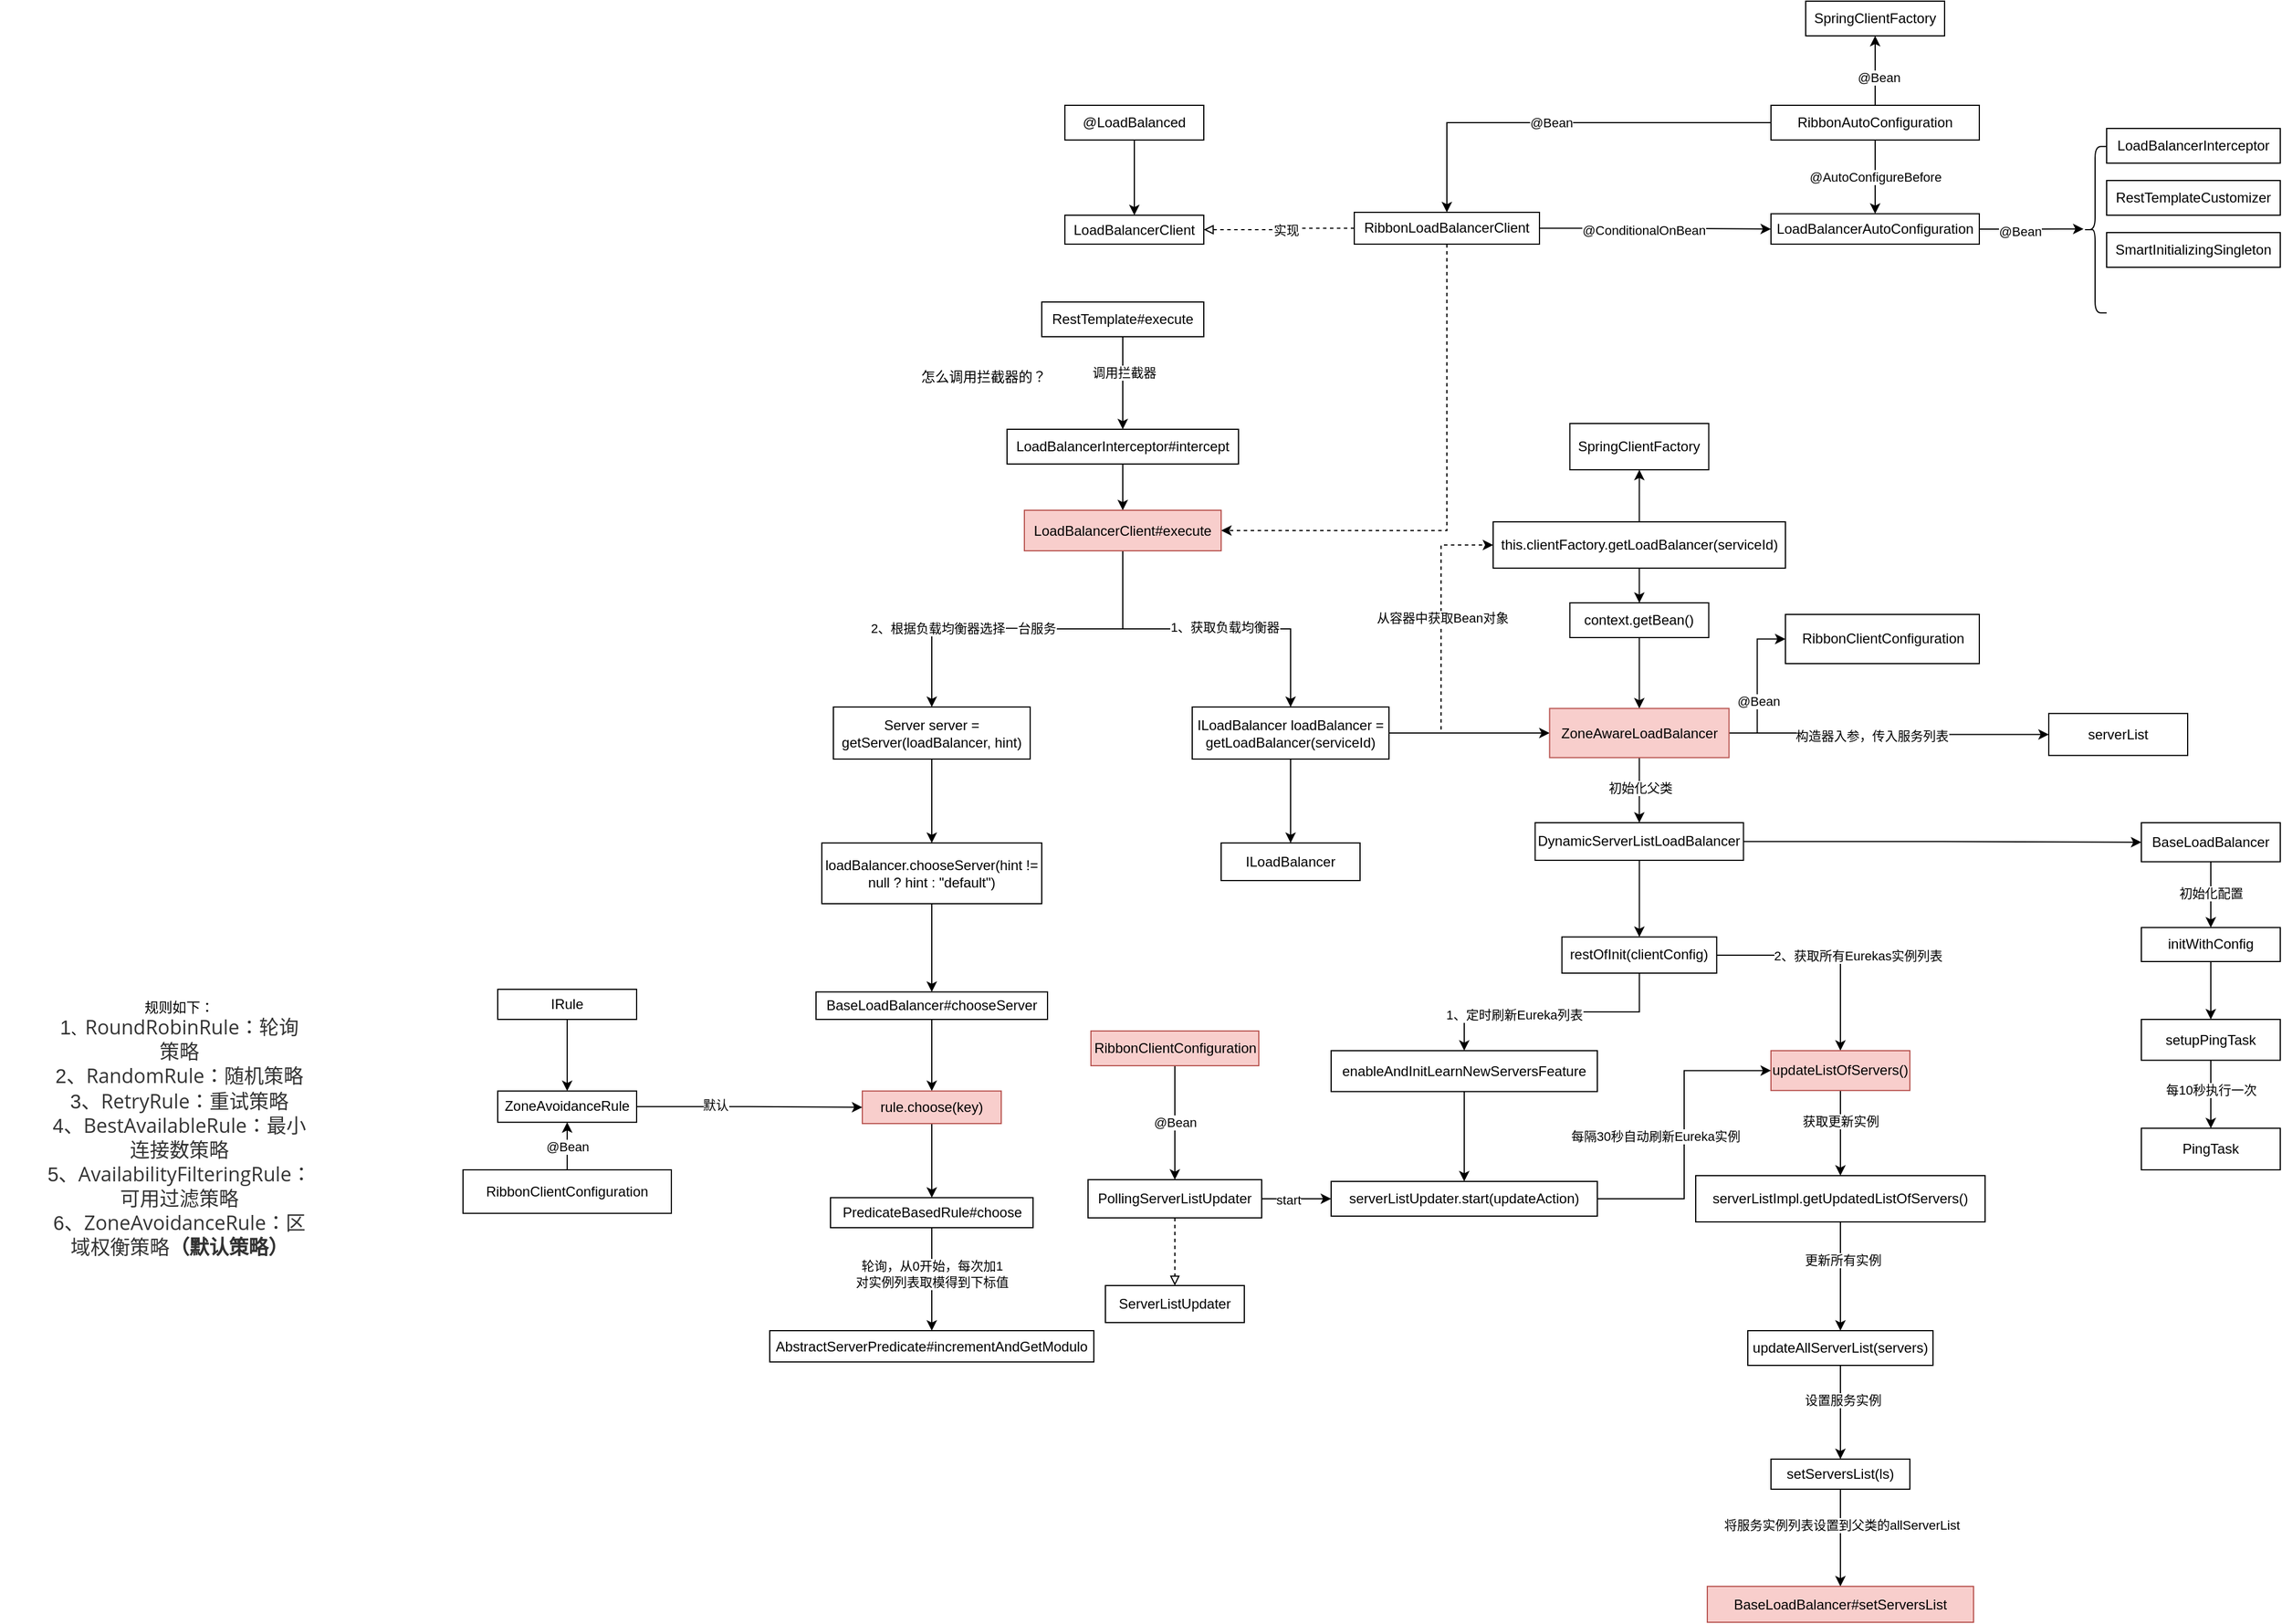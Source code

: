 <mxfile version="17.4.4" type="github">
  <diagram id="Ss-zLGsGptUb900ayheI" name="第 1 页">
    <mxGraphModel dx="1609" dy="436" grid="1" gridSize="10" guides="1" tooltips="1" connect="1" arrows="1" fold="1" page="1" pageScale="1" pageWidth="827" pageHeight="1169" math="0" shadow="0">
      <root>
        <mxCell id="0" />
        <mxCell id="1" parent="0" />
        <mxCell id="xXIZn4CpnWQ5mHO0k7mb-3" value="" style="edgeStyle=orthogonalEdgeStyle;rounded=0;orthogonalLoop=1;jettySize=auto;html=1;" edge="1" parent="1" source="xXIZn4CpnWQ5mHO0k7mb-1" target="xXIZn4CpnWQ5mHO0k7mb-2">
          <mxGeometry relative="1" as="geometry" />
        </mxCell>
        <mxCell id="xXIZn4CpnWQ5mHO0k7mb-1" value="@LoadBalanced" style="rounded=0;whiteSpace=wrap;html=1;" vertex="1" parent="1">
          <mxGeometry x="120" y="110" width="120" height="30" as="geometry" />
        </mxCell>
        <mxCell id="xXIZn4CpnWQ5mHO0k7mb-2" value="LoadBalancerClient" style="whiteSpace=wrap;html=1;rounded=0;" vertex="1" parent="1">
          <mxGeometry x="120" y="205" width="120" height="25" as="geometry" />
        </mxCell>
        <mxCell id="xXIZn4CpnWQ5mHO0k7mb-7" style="edgeStyle=orthogonalEdgeStyle;rounded=0;orthogonalLoop=1;jettySize=auto;html=1;entryX=1;entryY=0.5;entryDx=0;entryDy=0;endArrow=block;endFill=0;dashed=1;" edge="1" parent="1" source="xXIZn4CpnWQ5mHO0k7mb-5" target="xXIZn4CpnWQ5mHO0k7mb-2">
          <mxGeometry relative="1" as="geometry" />
        </mxCell>
        <mxCell id="xXIZn4CpnWQ5mHO0k7mb-10" value="实现" style="edgeLabel;html=1;align=center;verticalAlign=middle;resizable=0;points=[];" vertex="1" connectable="0" parent="xXIZn4CpnWQ5mHO0k7mb-7">
          <mxGeometry x="0.236" relative="1" as="geometry">
            <mxPoint x="20" as="offset" />
          </mxGeometry>
        </mxCell>
        <mxCell id="xXIZn4CpnWQ5mHO0k7mb-18" style="edgeStyle=orthogonalEdgeStyle;rounded=0;orthogonalLoop=1;jettySize=auto;html=1;endArrow=classic;endFill=1;" edge="1" parent="1" source="xXIZn4CpnWQ5mHO0k7mb-5" target="xXIZn4CpnWQ5mHO0k7mb-11">
          <mxGeometry relative="1" as="geometry" />
        </mxCell>
        <mxCell id="xXIZn4CpnWQ5mHO0k7mb-20" value="@ConditionalOnBean" style="edgeLabel;html=1;align=center;verticalAlign=middle;resizable=0;points=[];" vertex="1" connectable="0" parent="xXIZn4CpnWQ5mHO0k7mb-18">
          <mxGeometry x="-0.306" y="-1" relative="1" as="geometry">
            <mxPoint x="20" as="offset" />
          </mxGeometry>
        </mxCell>
        <mxCell id="xXIZn4CpnWQ5mHO0k7mb-37" style="edgeStyle=orthogonalEdgeStyle;rounded=0;orthogonalLoop=1;jettySize=auto;html=1;entryX=1;entryY=0.5;entryDx=0;entryDy=0;endArrow=classic;endFill=1;exitX=0.5;exitY=1;exitDx=0;exitDy=0;dashed=1;" edge="1" parent="1" source="xXIZn4CpnWQ5mHO0k7mb-5" target="xXIZn4CpnWQ5mHO0k7mb-35">
          <mxGeometry relative="1" as="geometry" />
        </mxCell>
        <mxCell id="xXIZn4CpnWQ5mHO0k7mb-5" value="RibbonLoadBalancerClient" style="whiteSpace=wrap;html=1;rounded=0;" vertex="1" parent="1">
          <mxGeometry x="370" y="202.5" width="160" height="27.5" as="geometry" />
        </mxCell>
        <mxCell id="xXIZn4CpnWQ5mHO0k7mb-9" style="edgeStyle=orthogonalEdgeStyle;rounded=0;orthogonalLoop=1;jettySize=auto;html=1;entryX=0.5;entryY=0;entryDx=0;entryDy=0;endArrow=classic;endFill=1;" edge="1" parent="1" source="xXIZn4CpnWQ5mHO0k7mb-8" target="xXIZn4CpnWQ5mHO0k7mb-5">
          <mxGeometry relative="1" as="geometry" />
        </mxCell>
        <mxCell id="xXIZn4CpnWQ5mHO0k7mb-17" value="@Bean" style="edgeLabel;html=1;align=center;verticalAlign=middle;resizable=0;points=[];" vertex="1" connectable="0" parent="xXIZn4CpnWQ5mHO0k7mb-9">
          <mxGeometry x="0.062" relative="1" as="geometry">
            <mxPoint as="offset" />
          </mxGeometry>
        </mxCell>
        <mxCell id="xXIZn4CpnWQ5mHO0k7mb-12" value="" style="edgeStyle=orthogonalEdgeStyle;rounded=0;orthogonalLoop=1;jettySize=auto;html=1;endArrow=classic;endFill=1;" edge="1" parent="1" source="xXIZn4CpnWQ5mHO0k7mb-8" target="xXIZn4CpnWQ5mHO0k7mb-11">
          <mxGeometry relative="1" as="geometry" />
        </mxCell>
        <mxCell id="xXIZn4CpnWQ5mHO0k7mb-16" value="@AutoConfigureBefore" style="edgeLabel;html=1;align=center;verticalAlign=middle;resizable=0;points=[];" vertex="1" connectable="0" parent="xXIZn4CpnWQ5mHO0k7mb-12">
          <mxGeometry x="-0.374" y="1" relative="1" as="geometry">
            <mxPoint x="-1" y="12" as="offset" />
          </mxGeometry>
        </mxCell>
        <mxCell id="xXIZn4CpnWQ5mHO0k7mb-14" value="" style="edgeStyle=orthogonalEdgeStyle;rounded=0;orthogonalLoop=1;jettySize=auto;html=1;endArrow=classic;endFill=1;" edge="1" parent="1" source="xXIZn4CpnWQ5mHO0k7mb-8" target="xXIZn4CpnWQ5mHO0k7mb-13">
          <mxGeometry relative="1" as="geometry" />
        </mxCell>
        <mxCell id="xXIZn4CpnWQ5mHO0k7mb-15" value="@Bean" style="edgeLabel;html=1;align=center;verticalAlign=middle;resizable=0;points=[];" vertex="1" connectable="0" parent="xXIZn4CpnWQ5mHO0k7mb-14">
          <mxGeometry x="-0.208" y="-3" relative="1" as="geometry">
            <mxPoint as="offset" />
          </mxGeometry>
        </mxCell>
        <mxCell id="xXIZn4CpnWQ5mHO0k7mb-8" value="RibbonAutoConfiguration" style="rounded=0;whiteSpace=wrap;html=1;" vertex="1" parent="1">
          <mxGeometry x="730" y="110" width="180" height="30" as="geometry" />
        </mxCell>
        <mxCell id="xXIZn4CpnWQ5mHO0k7mb-22" value="" style="edgeStyle=orthogonalEdgeStyle;rounded=0;orthogonalLoop=1;jettySize=auto;html=1;endArrow=classic;endFill=1;" edge="1" parent="1" source="xXIZn4CpnWQ5mHO0k7mb-11">
          <mxGeometry relative="1" as="geometry">
            <mxPoint x="1000" y="216.9" as="targetPoint" />
          </mxGeometry>
        </mxCell>
        <mxCell id="xXIZn4CpnWQ5mHO0k7mb-23" value="@Bean" style="edgeLabel;html=1;align=center;verticalAlign=middle;resizable=0;points=[];" vertex="1" connectable="0" parent="xXIZn4CpnWQ5mHO0k7mb-22">
          <mxGeometry x="-0.23" y="-2" relative="1" as="geometry">
            <mxPoint as="offset" />
          </mxGeometry>
        </mxCell>
        <mxCell id="xXIZn4CpnWQ5mHO0k7mb-11" value="LoadBalancerAutoConfiguration" style="whiteSpace=wrap;html=1;rounded=0;" vertex="1" parent="1">
          <mxGeometry x="730" y="203.75" width="180" height="26.25" as="geometry" />
        </mxCell>
        <mxCell id="xXIZn4CpnWQ5mHO0k7mb-13" value="SpringClientFactory" style="whiteSpace=wrap;html=1;rounded=0;" vertex="1" parent="1">
          <mxGeometry x="760" y="20" width="120" height="30" as="geometry" />
        </mxCell>
        <mxCell id="xXIZn4CpnWQ5mHO0k7mb-19" style="edgeStyle=orthogonalEdgeStyle;rounded=0;orthogonalLoop=1;jettySize=auto;html=1;exitX=0.5;exitY=1;exitDx=0;exitDy=0;endArrow=classic;endFill=1;" edge="1" parent="1" source="xXIZn4CpnWQ5mHO0k7mb-11" target="xXIZn4CpnWQ5mHO0k7mb-11">
          <mxGeometry relative="1" as="geometry" />
        </mxCell>
        <mxCell id="xXIZn4CpnWQ5mHO0k7mb-26" value="" style="shape=curlyBracket;whiteSpace=wrap;html=1;rounded=1;" vertex="1" parent="1">
          <mxGeometry x="1000" y="145.63" width="20" height="143.75" as="geometry" />
        </mxCell>
        <mxCell id="xXIZn4CpnWQ5mHO0k7mb-27" value="LoadBalancerInterceptor" style="rounded=0;whiteSpace=wrap;html=1;" vertex="1" parent="1">
          <mxGeometry x="1020" y="130" width="150" height="30" as="geometry" />
        </mxCell>
        <mxCell id="xXIZn4CpnWQ5mHO0k7mb-28" value="RestTemplateCustomizer" style="rounded=0;whiteSpace=wrap;html=1;" vertex="1" parent="1">
          <mxGeometry x="1020" y="175" width="150" height="30" as="geometry" />
        </mxCell>
        <mxCell id="xXIZn4CpnWQ5mHO0k7mb-29" value="SmartInitializingSingleton" style="rounded=0;whiteSpace=wrap;html=1;" vertex="1" parent="1">
          <mxGeometry x="1020" y="220" width="150" height="30" as="geometry" />
        </mxCell>
        <mxCell id="xXIZn4CpnWQ5mHO0k7mb-36" value="" style="edgeStyle=orthogonalEdgeStyle;rounded=0;orthogonalLoop=1;jettySize=auto;html=1;endArrow=classic;endFill=1;" edge="1" parent="1" source="xXIZn4CpnWQ5mHO0k7mb-30" target="xXIZn4CpnWQ5mHO0k7mb-35">
          <mxGeometry relative="1" as="geometry" />
        </mxCell>
        <mxCell id="xXIZn4CpnWQ5mHO0k7mb-30" value="LoadBalancerInterceptor#intercept" style="rounded=0;whiteSpace=wrap;html=1;" vertex="1" parent="1">
          <mxGeometry x="70" y="390" width="200" height="30" as="geometry" />
        </mxCell>
        <mxCell id="xXIZn4CpnWQ5mHO0k7mb-32" style="edgeStyle=orthogonalEdgeStyle;rounded=0;orthogonalLoop=1;jettySize=auto;html=1;entryX=0.5;entryY=0;entryDx=0;entryDy=0;endArrow=classic;endFill=1;" edge="1" parent="1" source="xXIZn4CpnWQ5mHO0k7mb-31" target="xXIZn4CpnWQ5mHO0k7mb-30">
          <mxGeometry relative="1" as="geometry" />
        </mxCell>
        <mxCell id="xXIZn4CpnWQ5mHO0k7mb-33" value="调用拦截器" style="edgeLabel;html=1;align=center;verticalAlign=middle;resizable=0;points=[];" vertex="1" connectable="0" parent="xXIZn4CpnWQ5mHO0k7mb-32">
          <mxGeometry x="-0.233" y="1" relative="1" as="geometry">
            <mxPoint as="offset" />
          </mxGeometry>
        </mxCell>
        <mxCell id="xXIZn4CpnWQ5mHO0k7mb-31" value="RestTemplate#execute" style="rounded=0;whiteSpace=wrap;html=1;" vertex="1" parent="1">
          <mxGeometry x="100" y="280" width="140" height="30" as="geometry" />
        </mxCell>
        <mxCell id="xXIZn4CpnWQ5mHO0k7mb-34" value="怎么调用拦截器的？" style="text;html=1;strokeColor=none;fillColor=none;align=center;verticalAlign=middle;whiteSpace=wrap;rounded=0;" vertex="1" parent="1">
          <mxGeometry x="-10" y="330" width="120" height="30" as="geometry" />
        </mxCell>
        <mxCell id="xXIZn4CpnWQ5mHO0k7mb-39" value="" style="edgeStyle=orthogonalEdgeStyle;rounded=0;orthogonalLoop=1;jettySize=auto;html=1;endArrow=classic;endFill=1;" edge="1" parent="1" source="xXIZn4CpnWQ5mHO0k7mb-35" target="xXIZn4CpnWQ5mHO0k7mb-38">
          <mxGeometry relative="1" as="geometry" />
        </mxCell>
        <mxCell id="xXIZn4CpnWQ5mHO0k7mb-42" value="1、获取负载均衡器" style="edgeLabel;html=1;align=center;verticalAlign=middle;resizable=0;points=[];" vertex="1" connectable="0" parent="xXIZn4CpnWQ5mHO0k7mb-39">
          <mxGeometry x="0.111" y="2" relative="1" as="geometry">
            <mxPoint as="offset" />
          </mxGeometry>
        </mxCell>
        <mxCell id="xXIZn4CpnWQ5mHO0k7mb-41" value="" style="edgeStyle=orthogonalEdgeStyle;rounded=0;orthogonalLoop=1;jettySize=auto;html=1;endArrow=classic;endFill=1;" edge="1" parent="1" source="xXIZn4CpnWQ5mHO0k7mb-35" target="xXIZn4CpnWQ5mHO0k7mb-40">
          <mxGeometry relative="1" as="geometry" />
        </mxCell>
        <mxCell id="xXIZn4CpnWQ5mHO0k7mb-43" value="2、根据负载均衡器选择一台服务" style="edgeLabel;html=1;align=center;verticalAlign=middle;resizable=0;points=[];" vertex="1" connectable="0" parent="xXIZn4CpnWQ5mHO0k7mb-41">
          <mxGeometry x="0.374" y="-1" relative="1" as="geometry">
            <mxPoint as="offset" />
          </mxGeometry>
        </mxCell>
        <mxCell id="xXIZn4CpnWQ5mHO0k7mb-35" value="LoadBalancerClient#execute" style="whiteSpace=wrap;html=1;rounded=0;fillColor=#f8cecc;strokeColor=#b85450;" vertex="1" parent="1">
          <mxGeometry x="85" y="460" width="170" height="35" as="geometry" />
        </mxCell>
        <mxCell id="xXIZn4CpnWQ5mHO0k7mb-66" value="" style="edgeStyle=orthogonalEdgeStyle;rounded=0;orthogonalLoop=1;jettySize=auto;html=1;endArrow=classic;endFill=1;" edge="1" parent="1" source="xXIZn4CpnWQ5mHO0k7mb-38" target="xXIZn4CpnWQ5mHO0k7mb-65">
          <mxGeometry relative="1" as="geometry" />
        </mxCell>
        <mxCell id="xXIZn4CpnWQ5mHO0k7mb-68" value="" style="edgeStyle=orthogonalEdgeStyle;rounded=0;orthogonalLoop=1;jettySize=auto;html=1;endArrow=classic;endFill=1;" edge="1" parent="1" source="xXIZn4CpnWQ5mHO0k7mb-38" target="xXIZn4CpnWQ5mHO0k7mb-67">
          <mxGeometry relative="1" as="geometry" />
        </mxCell>
        <mxCell id="xXIZn4CpnWQ5mHO0k7mb-76" style="edgeStyle=orthogonalEdgeStyle;rounded=0;orthogonalLoop=1;jettySize=auto;html=1;entryX=0;entryY=0.5;entryDx=0;entryDy=0;endArrow=classic;endFill=1;dashed=1;" edge="1" parent="1" source="xXIZn4CpnWQ5mHO0k7mb-38" target="xXIZn4CpnWQ5mHO0k7mb-72">
          <mxGeometry relative="1" as="geometry" />
        </mxCell>
        <mxCell id="xXIZn4CpnWQ5mHO0k7mb-77" value="从容器中获取Bean对象" style="edgeLabel;html=1;align=center;verticalAlign=middle;resizable=0;points=[];" vertex="1" connectable="0" parent="xXIZn4CpnWQ5mHO0k7mb-76">
          <mxGeometry x="0.147" y="-1" relative="1" as="geometry">
            <mxPoint as="offset" />
          </mxGeometry>
        </mxCell>
        <mxCell id="xXIZn4CpnWQ5mHO0k7mb-38" value="ILoadBalancer loadBalancer = getLoadBalancer(serviceId)" style="whiteSpace=wrap;html=1;rounded=0;" vertex="1" parent="1">
          <mxGeometry x="230" y="630" width="170" height="45" as="geometry" />
        </mxCell>
        <mxCell id="xXIZn4CpnWQ5mHO0k7mb-45" value="" style="edgeStyle=orthogonalEdgeStyle;rounded=0;orthogonalLoop=1;jettySize=auto;html=1;endArrow=classic;endFill=1;" edge="1" parent="1" source="xXIZn4CpnWQ5mHO0k7mb-40" target="xXIZn4CpnWQ5mHO0k7mb-44">
          <mxGeometry relative="1" as="geometry" />
        </mxCell>
        <mxCell id="xXIZn4CpnWQ5mHO0k7mb-40" value="Server server = getServer(loadBalancer, hint)" style="whiteSpace=wrap;html=1;rounded=0;" vertex="1" parent="1">
          <mxGeometry x="-80" y="630" width="170" height="45" as="geometry" />
        </mxCell>
        <mxCell id="xXIZn4CpnWQ5mHO0k7mb-47" value="" style="edgeStyle=orthogonalEdgeStyle;rounded=0;orthogonalLoop=1;jettySize=auto;html=1;endArrow=classic;endFill=1;" edge="1" parent="1" source="xXIZn4CpnWQ5mHO0k7mb-44" target="xXIZn4CpnWQ5mHO0k7mb-46">
          <mxGeometry relative="1" as="geometry" />
        </mxCell>
        <mxCell id="xXIZn4CpnWQ5mHO0k7mb-44" value="loadBalancer.chooseServer(hint != null ? hint : &quot;default&quot;)" style="whiteSpace=wrap;html=1;rounded=0;" vertex="1" parent="1">
          <mxGeometry x="-90" y="747.5" width="190" height="52.5" as="geometry" />
        </mxCell>
        <mxCell id="xXIZn4CpnWQ5mHO0k7mb-49" value="" style="edgeStyle=orthogonalEdgeStyle;rounded=0;orthogonalLoop=1;jettySize=auto;html=1;endArrow=classic;endFill=1;" edge="1" parent="1" source="xXIZn4CpnWQ5mHO0k7mb-46" target="xXIZn4CpnWQ5mHO0k7mb-48">
          <mxGeometry relative="1" as="geometry" />
        </mxCell>
        <mxCell id="xXIZn4CpnWQ5mHO0k7mb-46" value="BaseLoadBalancer#chooseServer" style="whiteSpace=wrap;html=1;rounded=0;" vertex="1" parent="1">
          <mxGeometry x="-95" y="876.25" width="200" height="23.75" as="geometry" />
        </mxCell>
        <mxCell id="xXIZn4CpnWQ5mHO0k7mb-54" value="" style="edgeStyle=orthogonalEdgeStyle;rounded=0;orthogonalLoop=1;jettySize=auto;html=1;endArrow=classic;endFill=1;" edge="1" parent="1" source="xXIZn4CpnWQ5mHO0k7mb-48" target="xXIZn4CpnWQ5mHO0k7mb-53">
          <mxGeometry relative="1" as="geometry" />
        </mxCell>
        <mxCell id="xXIZn4CpnWQ5mHO0k7mb-48" value="rule.choose(key)" style="whiteSpace=wrap;html=1;rounded=0;fillColor=#f8cecc;strokeColor=#b85450;" vertex="1" parent="1">
          <mxGeometry x="-55" y="961.88" width="120" height="28.13" as="geometry" />
        </mxCell>
        <mxCell id="xXIZn4CpnWQ5mHO0k7mb-52" value="" style="edgeStyle=orthogonalEdgeStyle;rounded=0;orthogonalLoop=1;jettySize=auto;html=1;endArrow=classic;endFill=1;" edge="1" parent="1" source="xXIZn4CpnWQ5mHO0k7mb-50" target="xXIZn4CpnWQ5mHO0k7mb-51">
          <mxGeometry relative="1" as="geometry" />
        </mxCell>
        <mxCell id="xXIZn4CpnWQ5mHO0k7mb-50" value="IRule" style="rounded=0;whiteSpace=wrap;html=1;" vertex="1" parent="1">
          <mxGeometry x="-370" y="874" width="120" height="26" as="geometry" />
        </mxCell>
        <mxCell id="xXIZn4CpnWQ5mHO0k7mb-55" style="edgeStyle=orthogonalEdgeStyle;rounded=0;orthogonalLoop=1;jettySize=auto;html=1;entryX=0;entryY=0.5;entryDx=0;entryDy=0;endArrow=classic;endFill=1;" edge="1" parent="1" source="xXIZn4CpnWQ5mHO0k7mb-51" target="xXIZn4CpnWQ5mHO0k7mb-48">
          <mxGeometry relative="1" as="geometry" />
        </mxCell>
        <mxCell id="xXIZn4CpnWQ5mHO0k7mb-60" value="默认" style="edgeLabel;html=1;align=center;verticalAlign=middle;resizable=0;points=[];" vertex="1" connectable="0" parent="xXIZn4CpnWQ5mHO0k7mb-55">
          <mxGeometry x="-0.308" y="2" relative="1" as="geometry">
            <mxPoint as="offset" />
          </mxGeometry>
        </mxCell>
        <mxCell id="xXIZn4CpnWQ5mHO0k7mb-51" value="ZoneAvoidanceRule" style="whiteSpace=wrap;html=1;rounded=0;" vertex="1" parent="1">
          <mxGeometry x="-370" y="961.88" width="120" height="27" as="geometry" />
        </mxCell>
        <mxCell id="xXIZn4CpnWQ5mHO0k7mb-62" value="" style="edgeStyle=orthogonalEdgeStyle;rounded=0;orthogonalLoop=1;jettySize=auto;html=1;endArrow=classic;endFill=1;" edge="1" parent="1" source="xXIZn4CpnWQ5mHO0k7mb-53" target="xXIZn4CpnWQ5mHO0k7mb-61">
          <mxGeometry relative="1" as="geometry" />
        </mxCell>
        <mxCell id="xXIZn4CpnWQ5mHO0k7mb-63" value="轮询，从0开始，每次加1&lt;br&gt;对实例列表取模得到下标值" style="edgeLabel;html=1;align=center;verticalAlign=middle;resizable=0;points=[];" vertex="1" connectable="0" parent="xXIZn4CpnWQ5mHO0k7mb-62">
          <mxGeometry x="-0.266" relative="1" as="geometry">
            <mxPoint y="7" as="offset" />
          </mxGeometry>
        </mxCell>
        <mxCell id="xXIZn4CpnWQ5mHO0k7mb-53" value="PredicateBasedRule#choose" style="whiteSpace=wrap;html=1;rounded=0;" vertex="1" parent="1">
          <mxGeometry x="-82.5" y="1054.08" width="175" height="25.92" as="geometry" />
        </mxCell>
        <mxCell id="xXIZn4CpnWQ5mHO0k7mb-58" style="edgeStyle=orthogonalEdgeStyle;rounded=0;orthogonalLoop=1;jettySize=auto;html=1;entryX=0.5;entryY=1;entryDx=0;entryDy=0;endArrow=classic;endFill=1;" edge="1" parent="1" source="xXIZn4CpnWQ5mHO0k7mb-56" target="xXIZn4CpnWQ5mHO0k7mb-51">
          <mxGeometry relative="1" as="geometry" />
        </mxCell>
        <mxCell id="xXIZn4CpnWQ5mHO0k7mb-59" value="@Bean" style="edgeLabel;html=1;align=center;verticalAlign=middle;resizable=0;points=[];" vertex="1" connectable="0" parent="xXIZn4CpnWQ5mHO0k7mb-58">
          <mxGeometry x="0.284" y="1" relative="1" as="geometry">
            <mxPoint x="1" y="6" as="offset" />
          </mxGeometry>
        </mxCell>
        <mxCell id="xXIZn4CpnWQ5mHO0k7mb-56" value="RibbonClientConfiguration" style="whiteSpace=wrap;html=1;rounded=0;" vertex="1" parent="1">
          <mxGeometry x="-400" y="1030" width="180" height="37.62" as="geometry" />
        </mxCell>
        <mxCell id="xXIZn4CpnWQ5mHO0k7mb-61" value="AbstractServerPredicate#incrementAndGetModulo" style="whiteSpace=wrap;html=1;rounded=0;" vertex="1" parent="1">
          <mxGeometry x="-135" y="1169" width="280" height="27.04" as="geometry" />
        </mxCell>
        <mxCell id="xXIZn4CpnWQ5mHO0k7mb-64" value="规则如下：&lt;br&gt;&lt;font color=&quot;#333333&quot;&gt;&lt;span style=&quot;font-size: 17.084px&quot;&gt;1&lt;/span&gt;&lt;/font&gt;、&lt;span style=&quot;font-size: 12.813pt ; font-family: &amp;#34;open sans&amp;#34; ; color: rgb(51 , 51 , 51)&quot;&gt;RoundRobinRule&lt;/span&gt;&lt;span style=&quot;font-size: 12.813pt ; color: rgb(51 , 51 , 51)&quot;&gt;：轮询&lt;/span&gt;&lt;div&gt;&lt;span style=&quot;font-size: 12.813pt ; color: rgb(51 , 51 , 51)&quot;&gt;策略&lt;/span&gt;&lt;/div&gt;&lt;div&gt;&lt;span style=&quot;font-size: 12.813pt ; color: rgb(51 , 51 , 51)&quot;&gt;2、&lt;/span&gt;&lt;span style=&quot;font-size: 12.813pt ; font-family: &amp;#34;open sans&amp;#34; ; color: rgb(51 , 51 , 51)&quot;&gt;RandomRule&lt;/span&gt;&lt;span style=&quot;font-size: 12.813pt ; color: rgb(51 , 51 , 51)&quot;&gt;：随机策略&lt;/span&gt;&lt;/div&gt;&lt;div&gt;&lt;span style=&quot;font-size: 12.813pt ; color: rgb(51 , 51 , 51)&quot;&gt;3、&lt;/span&gt;&lt;span style=&quot;font-size: 12.813pt ; font-family: &amp;#34;open sans&amp;#34; ; color: rgb(51 , 51 , 51)&quot;&gt;RetryRule&lt;/span&gt;&lt;span style=&quot;font-size: 12.813pt ; color: rgb(51 , 51 , 51)&quot;&gt;：重试策略&lt;/span&gt;&lt;/div&gt;&lt;div&gt;&lt;span style=&quot;font-size: 12.813pt ; color: rgb(51 , 51 , 51)&quot;&gt;4、&lt;/span&gt;&lt;span style=&quot;font-size: 12.813pt ; font-family: &amp;#34;open sans&amp;#34; ; color: rgb(51 , 51 , 51)&quot;&gt;BestAvailableRule&lt;/span&gt;&lt;span style=&quot;font-size: 12.813pt ; color: rgb(51 , 51 , 51)&quot;&gt;：最⼩&lt;/span&gt;&lt;/div&gt;&lt;div&gt;&lt;span style=&quot;font-size: 12.813pt ; color: rgb(51 , 51 , 51)&quot;&gt;连接数策略&lt;/span&gt;&lt;/div&gt;&lt;div&gt;&lt;span style=&quot;font-size: 12.813pt ; color: rgb(51 , 51 , 51)&quot;&gt;5、&lt;/span&gt;&lt;span style=&quot;font-size: 12.813pt ; font-family: &amp;#34;open sans&amp;#34; ; color: rgb(51 , 51 , 51)&quot;&gt;AvailabilityFilteringRule&lt;/span&gt;&lt;span style=&quot;font-size: 12.813pt ; color: rgb(51 , 51 , 51)&quot;&gt;：&lt;/span&gt;&lt;/div&gt;&lt;div&gt;&lt;span style=&quot;font-size: 12.813pt ; color: rgb(51 , 51 , 51)&quot;&gt;可⽤过滤策略&lt;/span&gt;&lt;/div&gt;&lt;div&gt;&lt;span style=&quot;font-size: 12.813pt ; color: rgb(51 , 51 , 51)&quot;&gt;6、&lt;/span&gt;&lt;span style=&quot;font-size: 12.813pt ; font-family: &amp;#34;open sans&amp;#34; ; color: rgb(51 , 51 , 51)&quot;&gt;ZoneAvoidanceRule&lt;/span&gt;&lt;span style=&quot;font-size: 12.813pt ; color: rgb(51 , 51 , 51)&quot;&gt;：区&lt;/span&gt;&lt;/div&gt;&lt;div&gt;&lt;span style=&quot;font-size: 12.813pt ; color: rgb(51 , 51 , 51)&quot;&gt;域权衡策略&lt;/span&gt;&lt;span style=&quot;font-size: 12.813pt ; color: rgb(51 , 51 , 51) ; font-weight: bold&quot;&gt;（默认策略）&lt;/span&gt;&lt;/div&gt;" style="text;html=1;strokeColor=none;fillColor=none;align=center;verticalAlign=middle;whiteSpace=wrap;rounded=0;" vertex="1" parent="1">
          <mxGeometry x="-800" y="850" width="310" height="290" as="geometry" />
        </mxCell>
        <mxCell id="xXIZn4CpnWQ5mHO0k7mb-65" value="&lt;span&gt;ILoadBalancer&lt;/span&gt;" style="whiteSpace=wrap;html=1;rounded=0;" vertex="1" parent="1">
          <mxGeometry x="255" y="747.5" width="120" height="32.5" as="geometry" />
        </mxCell>
        <mxCell id="xXIZn4CpnWQ5mHO0k7mb-70" value="" style="edgeStyle=orthogonalEdgeStyle;rounded=0;orthogonalLoop=1;jettySize=auto;html=1;endArrow=classic;endFill=1;entryX=0;entryY=0.5;entryDx=0;entryDy=0;" edge="1" parent="1" source="xXIZn4CpnWQ5mHO0k7mb-67" target="xXIZn4CpnWQ5mHO0k7mb-69">
          <mxGeometry relative="1" as="geometry" />
        </mxCell>
        <mxCell id="xXIZn4CpnWQ5mHO0k7mb-71" value="@Bean" style="edgeLabel;html=1;align=center;verticalAlign=middle;resizable=0;points=[];" vertex="1" connectable="0" parent="xXIZn4CpnWQ5mHO0k7mb-70">
          <mxGeometry x="-0.186" y="-1" relative="1" as="geometry">
            <mxPoint y="1" as="offset" />
          </mxGeometry>
        </mxCell>
        <mxCell id="xXIZn4CpnWQ5mHO0k7mb-82" value="" style="edgeStyle=orthogonalEdgeStyle;rounded=0;orthogonalLoop=1;jettySize=auto;html=1;endArrow=classic;endFill=1;" edge="1" parent="1" source="xXIZn4CpnWQ5mHO0k7mb-67" target="xXIZn4CpnWQ5mHO0k7mb-81">
          <mxGeometry relative="1" as="geometry" />
        </mxCell>
        <mxCell id="xXIZn4CpnWQ5mHO0k7mb-83" value="构造器入参，传入服务列表" style="edgeLabel;html=1;align=center;verticalAlign=middle;resizable=0;points=[];" vertex="1" connectable="0" parent="xXIZn4CpnWQ5mHO0k7mb-82">
          <mxGeometry x="-0.116" y="-2" relative="1" as="geometry">
            <mxPoint as="offset" />
          </mxGeometry>
        </mxCell>
        <mxCell id="xXIZn4CpnWQ5mHO0k7mb-85" value="" style="edgeStyle=orthogonalEdgeStyle;rounded=0;orthogonalLoop=1;jettySize=auto;html=1;endArrow=classic;endFill=1;" edge="1" parent="1" source="xXIZn4CpnWQ5mHO0k7mb-67" target="xXIZn4CpnWQ5mHO0k7mb-84">
          <mxGeometry relative="1" as="geometry" />
        </mxCell>
        <mxCell id="xXIZn4CpnWQ5mHO0k7mb-86" value="初始化父类" style="edgeLabel;html=1;align=center;verticalAlign=middle;resizable=0;points=[];" vertex="1" connectable="0" parent="xXIZn4CpnWQ5mHO0k7mb-85">
          <mxGeometry x="-0.314" relative="1" as="geometry">
            <mxPoint y="6" as="offset" />
          </mxGeometry>
        </mxCell>
        <mxCell id="xXIZn4CpnWQ5mHO0k7mb-67" value="ZoneAwareLoadBalancer" style="whiteSpace=wrap;html=1;rounded=0;fillColor=#f8cecc;strokeColor=#b85450;" vertex="1" parent="1">
          <mxGeometry x="538.75" y="631.25" width="155" height="42.5" as="geometry" />
        </mxCell>
        <mxCell id="xXIZn4CpnWQ5mHO0k7mb-69" value="RibbonClientConfiguration" style="whiteSpace=wrap;html=1;rounded=0;" vertex="1" parent="1">
          <mxGeometry x="742.5" y="550" width="167.5" height="42.5" as="geometry" />
        </mxCell>
        <mxCell id="xXIZn4CpnWQ5mHO0k7mb-75" value="" style="edgeStyle=orthogonalEdgeStyle;rounded=0;orthogonalLoop=1;jettySize=auto;html=1;endArrow=classic;endFill=1;" edge="1" parent="1" source="xXIZn4CpnWQ5mHO0k7mb-72" target="xXIZn4CpnWQ5mHO0k7mb-74">
          <mxGeometry relative="1" as="geometry" />
        </mxCell>
        <mxCell id="xXIZn4CpnWQ5mHO0k7mb-79" value="" style="edgeStyle=orthogonalEdgeStyle;rounded=0;orthogonalLoop=1;jettySize=auto;html=1;endArrow=classic;endFill=1;" edge="1" parent="1" source="xXIZn4CpnWQ5mHO0k7mb-72" target="xXIZn4CpnWQ5mHO0k7mb-78">
          <mxGeometry relative="1" as="geometry" />
        </mxCell>
        <mxCell id="xXIZn4CpnWQ5mHO0k7mb-72" value="this.clientFactory.getLoadBalancer(serviceId)" style="whiteSpace=wrap;html=1;rounded=0;" vertex="1" parent="1">
          <mxGeometry x="490" y="470" width="252.5" height="40" as="geometry" />
        </mxCell>
        <mxCell id="xXIZn4CpnWQ5mHO0k7mb-74" value="SpringClientFactory" style="whiteSpace=wrap;html=1;rounded=0;" vertex="1" parent="1">
          <mxGeometry x="556.25" y="385" width="120" height="40" as="geometry" />
        </mxCell>
        <mxCell id="xXIZn4CpnWQ5mHO0k7mb-80" style="edgeStyle=orthogonalEdgeStyle;rounded=0;orthogonalLoop=1;jettySize=auto;html=1;entryX=0.5;entryY=0;entryDx=0;entryDy=0;endArrow=classic;endFill=1;" edge="1" parent="1" source="xXIZn4CpnWQ5mHO0k7mb-78" target="xXIZn4CpnWQ5mHO0k7mb-67">
          <mxGeometry relative="1" as="geometry" />
        </mxCell>
        <mxCell id="xXIZn4CpnWQ5mHO0k7mb-78" value="context.getBean()" style="whiteSpace=wrap;html=1;rounded=0;" vertex="1" parent="1">
          <mxGeometry x="556.25" y="540" width="120" height="30" as="geometry" />
        </mxCell>
        <mxCell id="xXIZn4CpnWQ5mHO0k7mb-81" value="serverList" style="whiteSpace=wrap;html=1;rounded=0;" vertex="1" parent="1">
          <mxGeometry x="970" y="635.62" width="120" height="36.25" as="geometry" />
        </mxCell>
        <mxCell id="xXIZn4CpnWQ5mHO0k7mb-88" value="" style="edgeStyle=orthogonalEdgeStyle;rounded=0;orthogonalLoop=1;jettySize=auto;html=1;endArrow=classic;endFill=1;" edge="1" parent="1" source="xXIZn4CpnWQ5mHO0k7mb-84" target="xXIZn4CpnWQ5mHO0k7mb-87">
          <mxGeometry relative="1" as="geometry" />
        </mxCell>
        <mxCell id="xXIZn4CpnWQ5mHO0k7mb-90" value="" style="edgeStyle=orthogonalEdgeStyle;rounded=0;orthogonalLoop=1;jettySize=auto;html=1;endArrow=classic;endFill=1;" edge="1" parent="1" source="xXIZn4CpnWQ5mHO0k7mb-84" target="xXIZn4CpnWQ5mHO0k7mb-89">
          <mxGeometry relative="1" as="geometry" />
        </mxCell>
        <mxCell id="xXIZn4CpnWQ5mHO0k7mb-84" value="DynamicServerListLoadBalancer" style="whiteSpace=wrap;html=1;rounded=0;" vertex="1" parent="1">
          <mxGeometry x="526.25" y="730" width="180" height="32.5" as="geometry" />
        </mxCell>
        <mxCell id="xXIZn4CpnWQ5mHO0k7mb-124" value="" style="edgeStyle=orthogonalEdgeStyle;rounded=0;orthogonalLoop=1;jettySize=auto;html=1;endArrow=classic;endFill=1;" edge="1" parent="1" source="xXIZn4CpnWQ5mHO0k7mb-87" target="xXIZn4CpnWQ5mHO0k7mb-123">
          <mxGeometry relative="1" as="geometry" />
        </mxCell>
        <mxCell id="xXIZn4CpnWQ5mHO0k7mb-125" value="初始化配置" style="edgeLabel;html=1;align=center;verticalAlign=middle;resizable=0;points=[];" vertex="1" connectable="0" parent="xXIZn4CpnWQ5mHO0k7mb-124">
          <mxGeometry x="-0.284" relative="1" as="geometry">
            <mxPoint y="6" as="offset" />
          </mxGeometry>
        </mxCell>
        <mxCell id="xXIZn4CpnWQ5mHO0k7mb-87" value="BaseLoadBalancer" style="whiteSpace=wrap;html=1;rounded=0;" vertex="1" parent="1">
          <mxGeometry x="1050" y="730" width="120" height="33.75" as="geometry" />
        </mxCell>
        <mxCell id="xXIZn4CpnWQ5mHO0k7mb-92" value="" style="edgeStyle=orthogonalEdgeStyle;rounded=0;orthogonalLoop=1;jettySize=auto;html=1;endArrow=classic;endFill=1;" edge="1" parent="1" source="xXIZn4CpnWQ5mHO0k7mb-89" target="xXIZn4CpnWQ5mHO0k7mb-91">
          <mxGeometry relative="1" as="geometry" />
        </mxCell>
        <mxCell id="xXIZn4CpnWQ5mHO0k7mb-96" value="2、获取所有Eurekas实例列表" style="edgeLabel;html=1;align=center;verticalAlign=middle;resizable=0;points=[];" vertex="1" connectable="0" parent="xXIZn4CpnWQ5mHO0k7mb-92">
          <mxGeometry x="-0.165" relative="1" as="geometry">
            <mxPoint x="43" as="offset" />
          </mxGeometry>
        </mxCell>
        <mxCell id="xXIZn4CpnWQ5mHO0k7mb-94" value="" style="edgeStyle=orthogonalEdgeStyle;rounded=0;orthogonalLoop=1;jettySize=auto;html=1;endArrow=classic;endFill=1;" edge="1" parent="1" source="xXIZn4CpnWQ5mHO0k7mb-89" target="xXIZn4CpnWQ5mHO0k7mb-93">
          <mxGeometry relative="1" as="geometry" />
        </mxCell>
        <mxCell id="xXIZn4CpnWQ5mHO0k7mb-95" value="1、定时刷新Eureka列表" style="edgeLabel;html=1;align=center;verticalAlign=middle;resizable=0;points=[];" vertex="1" connectable="0" parent="xXIZn4CpnWQ5mHO0k7mb-94">
          <mxGeometry x="0.303" y="2" relative="1" as="geometry">
            <mxPoint as="offset" />
          </mxGeometry>
        </mxCell>
        <mxCell id="xXIZn4CpnWQ5mHO0k7mb-89" value="restOfInit(clientConfig)" style="whiteSpace=wrap;html=1;rounded=0;" vertex="1" parent="1">
          <mxGeometry x="549.38" y="828.75" width="133.75" height="31.25" as="geometry" />
        </mxCell>
        <mxCell id="xXIZn4CpnWQ5mHO0k7mb-111" value="" style="edgeStyle=orthogonalEdgeStyle;rounded=0;orthogonalLoop=1;jettySize=auto;html=1;endArrow=classic;endFill=1;" edge="1" parent="1" source="xXIZn4CpnWQ5mHO0k7mb-91" target="xXIZn4CpnWQ5mHO0k7mb-110">
          <mxGeometry relative="1" as="geometry" />
        </mxCell>
        <mxCell id="xXIZn4CpnWQ5mHO0k7mb-115" value="获取更新实例" style="edgeLabel;html=1;align=center;verticalAlign=middle;resizable=0;points=[];" vertex="1" connectable="0" parent="xXIZn4CpnWQ5mHO0k7mb-111">
          <mxGeometry x="-0.275" relative="1" as="geometry">
            <mxPoint as="offset" />
          </mxGeometry>
        </mxCell>
        <mxCell id="xXIZn4CpnWQ5mHO0k7mb-91" value="updateListOfServers()" style="whiteSpace=wrap;html=1;rounded=0;fillColor=#f8cecc;strokeColor=#b85450;" vertex="1" parent="1">
          <mxGeometry x="730" y="927.04" width="120" height="34.38" as="geometry" />
        </mxCell>
        <mxCell id="xXIZn4CpnWQ5mHO0k7mb-98" value="" style="edgeStyle=orthogonalEdgeStyle;rounded=0;orthogonalLoop=1;jettySize=auto;html=1;endArrow=classic;endFill=1;" edge="1" parent="1" source="xXIZn4CpnWQ5mHO0k7mb-93" target="xXIZn4CpnWQ5mHO0k7mb-97">
          <mxGeometry relative="1" as="geometry" />
        </mxCell>
        <mxCell id="xXIZn4CpnWQ5mHO0k7mb-93" value="enableAndInitLearnNewServersFeature" style="whiteSpace=wrap;html=1;rounded=0;" vertex="1" parent="1">
          <mxGeometry x="350" y="927.04" width="230" height="35.3" as="geometry" />
        </mxCell>
        <mxCell id="xXIZn4CpnWQ5mHO0k7mb-108" style="edgeStyle=orthogonalEdgeStyle;rounded=0;orthogonalLoop=1;jettySize=auto;html=1;entryX=0;entryY=0.5;entryDx=0;entryDy=0;endArrow=classic;endFill=1;" edge="1" parent="1" source="xXIZn4CpnWQ5mHO0k7mb-97" target="xXIZn4CpnWQ5mHO0k7mb-91">
          <mxGeometry relative="1" as="geometry" />
        </mxCell>
        <mxCell id="xXIZn4CpnWQ5mHO0k7mb-109" value="每隔30秒自动刷新Eureka实例" style="edgeLabel;html=1;align=center;verticalAlign=middle;resizable=0;points=[];" vertex="1" connectable="0" parent="xXIZn4CpnWQ5mHO0k7mb-108">
          <mxGeometry x="-0.254" y="2" relative="1" as="geometry">
            <mxPoint x="-23" y="-32" as="offset" />
          </mxGeometry>
        </mxCell>
        <mxCell id="xXIZn4CpnWQ5mHO0k7mb-97" value="serverListUpdater.start(updateAction)" style="whiteSpace=wrap;html=1;rounded=0;" vertex="1" parent="1">
          <mxGeometry x="350" y="1040" width="230" height="30.01" as="geometry" />
        </mxCell>
        <mxCell id="xXIZn4CpnWQ5mHO0k7mb-100" style="edgeStyle=orthogonalEdgeStyle;rounded=0;orthogonalLoop=1;jettySize=auto;html=1;endArrow=classic;endFill=1;" edge="1" parent="1" source="xXIZn4CpnWQ5mHO0k7mb-99" target="xXIZn4CpnWQ5mHO0k7mb-97">
          <mxGeometry relative="1" as="geometry" />
        </mxCell>
        <mxCell id="xXIZn4CpnWQ5mHO0k7mb-101" value="start" style="edgeLabel;html=1;align=center;verticalAlign=middle;resizable=0;points=[];" vertex="1" connectable="0" parent="xXIZn4CpnWQ5mHO0k7mb-100">
          <mxGeometry x="-0.24" y="-1" relative="1" as="geometry">
            <mxPoint as="offset" />
          </mxGeometry>
        </mxCell>
        <mxCell id="xXIZn4CpnWQ5mHO0k7mb-103" value="" style="edgeStyle=orthogonalEdgeStyle;rounded=0;orthogonalLoop=1;jettySize=auto;html=1;endArrow=block;endFill=0;dashed=1;" edge="1" parent="1" source="xXIZn4CpnWQ5mHO0k7mb-99" target="xXIZn4CpnWQ5mHO0k7mb-102">
          <mxGeometry relative="1" as="geometry" />
        </mxCell>
        <mxCell id="xXIZn4CpnWQ5mHO0k7mb-99" value="PollingServerListUpdater" style="rounded=0;whiteSpace=wrap;html=1;" vertex="1" parent="1">
          <mxGeometry x="140" y="1038.51" width="150" height="33" as="geometry" />
        </mxCell>
        <mxCell id="xXIZn4CpnWQ5mHO0k7mb-102" value="ServerListUpdater" style="whiteSpace=wrap;html=1;rounded=0;" vertex="1" parent="1">
          <mxGeometry x="155" y="1130" width="120" height="31.99" as="geometry" />
        </mxCell>
        <mxCell id="xXIZn4CpnWQ5mHO0k7mb-106" style="edgeStyle=orthogonalEdgeStyle;rounded=0;orthogonalLoop=1;jettySize=auto;html=1;entryX=0.5;entryY=0;entryDx=0;entryDy=0;endArrow=classic;endFill=1;" edge="1" parent="1" source="xXIZn4CpnWQ5mHO0k7mb-104" target="xXIZn4CpnWQ5mHO0k7mb-99">
          <mxGeometry relative="1" as="geometry" />
        </mxCell>
        <mxCell id="xXIZn4CpnWQ5mHO0k7mb-107" value="@Bean" style="edgeLabel;html=1;align=center;verticalAlign=middle;resizable=0;points=[];" vertex="1" connectable="0" parent="xXIZn4CpnWQ5mHO0k7mb-106">
          <mxGeometry x="-0.269" y="-1" relative="1" as="geometry">
            <mxPoint x="1" y="13" as="offset" />
          </mxGeometry>
        </mxCell>
        <mxCell id="xXIZn4CpnWQ5mHO0k7mb-104" value="RibbonClientConfiguration" style="whiteSpace=wrap;html=1;rounded=0;fillColor=#f8cecc;strokeColor=#b85450;" vertex="1" parent="1">
          <mxGeometry x="142.5" y="910" width="145" height="30" as="geometry" />
        </mxCell>
        <mxCell id="xXIZn4CpnWQ5mHO0k7mb-113" value="" style="edgeStyle=orthogonalEdgeStyle;rounded=0;orthogonalLoop=1;jettySize=auto;html=1;endArrow=classic;endFill=1;" edge="1" parent="1" source="xXIZn4CpnWQ5mHO0k7mb-110" target="xXIZn4CpnWQ5mHO0k7mb-112">
          <mxGeometry relative="1" as="geometry" />
        </mxCell>
        <mxCell id="xXIZn4CpnWQ5mHO0k7mb-114" value="更新所有实例" style="edgeLabel;html=1;align=center;verticalAlign=middle;resizable=0;points=[];" vertex="1" connectable="0" parent="xXIZn4CpnWQ5mHO0k7mb-113">
          <mxGeometry x="-0.293" y="2" relative="1" as="geometry">
            <mxPoint as="offset" />
          </mxGeometry>
        </mxCell>
        <mxCell id="xXIZn4CpnWQ5mHO0k7mb-110" value="serverListImpl.getUpdatedListOfServers()" style="whiteSpace=wrap;html=1;rounded=0;" vertex="1" parent="1">
          <mxGeometry x="665" y="1035.01" width="250" height="40" as="geometry" />
        </mxCell>
        <mxCell id="xXIZn4CpnWQ5mHO0k7mb-117" value="" style="edgeStyle=orthogonalEdgeStyle;rounded=0;orthogonalLoop=1;jettySize=auto;html=1;endArrow=classic;endFill=1;" edge="1" parent="1" source="xXIZn4CpnWQ5mHO0k7mb-112" target="xXIZn4CpnWQ5mHO0k7mb-116">
          <mxGeometry relative="1" as="geometry" />
        </mxCell>
        <mxCell id="xXIZn4CpnWQ5mHO0k7mb-121" value="设置服务实例" style="edgeLabel;html=1;align=center;verticalAlign=middle;resizable=0;points=[];" vertex="1" connectable="0" parent="xXIZn4CpnWQ5mHO0k7mb-117">
          <mxGeometry x="-0.259" y="2" relative="1" as="geometry">
            <mxPoint as="offset" />
          </mxGeometry>
        </mxCell>
        <mxCell id="xXIZn4CpnWQ5mHO0k7mb-112" value="updateAllServerList(servers)" style="whiteSpace=wrap;html=1;rounded=0;" vertex="1" parent="1">
          <mxGeometry x="710" y="1169" width="160" height="30" as="geometry" />
        </mxCell>
        <mxCell id="xXIZn4CpnWQ5mHO0k7mb-119" value="" style="edgeStyle=orthogonalEdgeStyle;rounded=0;orthogonalLoop=1;jettySize=auto;html=1;endArrow=classic;endFill=1;" edge="1" parent="1" source="xXIZn4CpnWQ5mHO0k7mb-116" target="xXIZn4CpnWQ5mHO0k7mb-118">
          <mxGeometry relative="1" as="geometry" />
        </mxCell>
        <mxCell id="xXIZn4CpnWQ5mHO0k7mb-120" value="将服务实例列表设置到父类的allServerList" style="edgeLabel;html=1;align=center;verticalAlign=middle;resizable=0;points=[];" vertex="1" connectable="0" parent="xXIZn4CpnWQ5mHO0k7mb-119">
          <mxGeometry x="-0.262" y="1" relative="1" as="geometry">
            <mxPoint as="offset" />
          </mxGeometry>
        </mxCell>
        <mxCell id="xXIZn4CpnWQ5mHO0k7mb-116" value="setServersList(ls)" style="whiteSpace=wrap;html=1;rounded=0;" vertex="1" parent="1">
          <mxGeometry x="730" y="1280" width="120" height="26" as="geometry" />
        </mxCell>
        <mxCell id="xXIZn4CpnWQ5mHO0k7mb-118" value="BaseLoadBalancer#setServersList" style="whiteSpace=wrap;html=1;rounded=0;fillColor=#f8cecc;strokeColor=#b85450;" vertex="1" parent="1">
          <mxGeometry x="675" y="1390" width="230" height="31" as="geometry" />
        </mxCell>
        <mxCell id="xXIZn4CpnWQ5mHO0k7mb-127" value="" style="edgeStyle=orthogonalEdgeStyle;rounded=0;orthogonalLoop=1;jettySize=auto;html=1;endArrow=classic;endFill=1;" edge="1" parent="1" source="xXIZn4CpnWQ5mHO0k7mb-123" target="xXIZn4CpnWQ5mHO0k7mb-126">
          <mxGeometry relative="1" as="geometry" />
        </mxCell>
        <mxCell id="xXIZn4CpnWQ5mHO0k7mb-123" value="initWithConfig" style="whiteSpace=wrap;html=1;rounded=0;" vertex="1" parent="1">
          <mxGeometry x="1050" y="820.62" width="120" height="29.38" as="geometry" />
        </mxCell>
        <mxCell id="xXIZn4CpnWQ5mHO0k7mb-129" value="" style="edgeStyle=orthogonalEdgeStyle;rounded=0;orthogonalLoop=1;jettySize=auto;html=1;endArrow=classic;endFill=1;" edge="1" parent="1" source="xXIZn4CpnWQ5mHO0k7mb-126" target="xXIZn4CpnWQ5mHO0k7mb-128">
          <mxGeometry relative="1" as="geometry" />
        </mxCell>
        <mxCell id="xXIZn4CpnWQ5mHO0k7mb-130" value="每10秒执行一次" style="edgeLabel;html=1;align=center;verticalAlign=middle;resizable=0;points=[];" vertex="1" connectable="0" parent="xXIZn4CpnWQ5mHO0k7mb-129">
          <mxGeometry x="-0.289" y="2" relative="1" as="geometry">
            <mxPoint x="-2" y="4" as="offset" />
          </mxGeometry>
        </mxCell>
        <mxCell id="xXIZn4CpnWQ5mHO0k7mb-126" value="setupPingTask" style="whiteSpace=wrap;html=1;rounded=0;" vertex="1" parent="1">
          <mxGeometry x="1050" y="900" width="120" height="35.31" as="geometry" />
        </mxCell>
        <mxCell id="xXIZn4CpnWQ5mHO0k7mb-128" value="PingTask" style="whiteSpace=wrap;html=1;rounded=0;" vertex="1" parent="1">
          <mxGeometry x="1050" y="994.08" width="120" height="35.92" as="geometry" />
        </mxCell>
      </root>
    </mxGraphModel>
  </diagram>
</mxfile>
